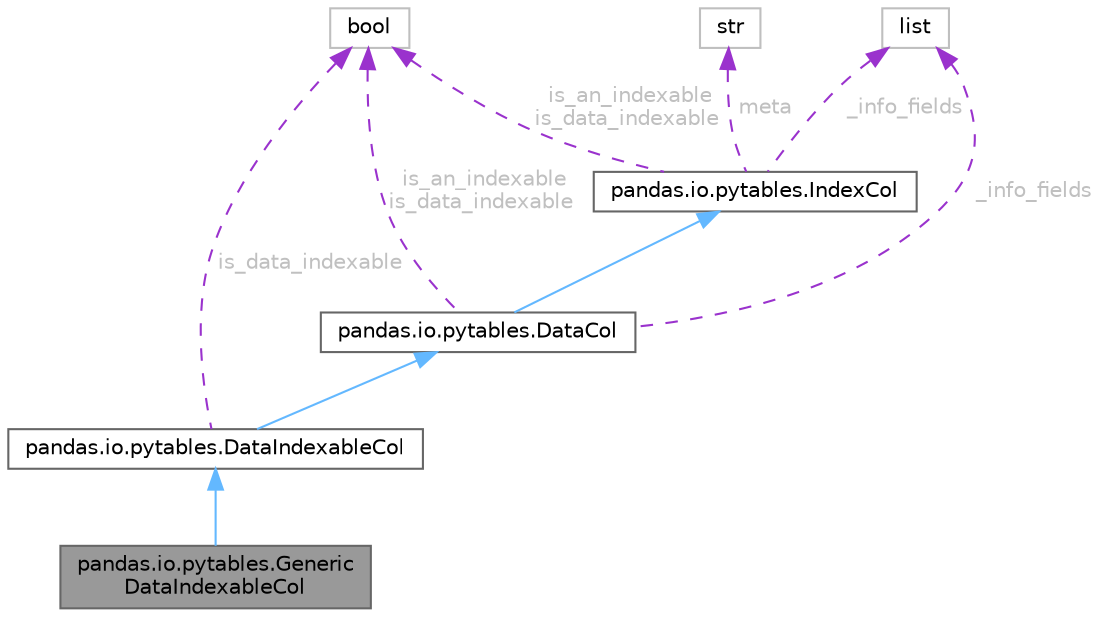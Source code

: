 digraph "pandas.io.pytables.GenericDataIndexableCol"
{
 // LATEX_PDF_SIZE
  bgcolor="transparent";
  edge [fontname=Helvetica,fontsize=10,labelfontname=Helvetica,labelfontsize=10];
  node [fontname=Helvetica,fontsize=10,shape=box,height=0.2,width=0.4];
  Node1 [id="Node000001",label="pandas.io.pytables.Generic\lDataIndexableCol",height=0.2,width=0.4,color="gray40", fillcolor="grey60", style="filled", fontcolor="black",tooltip=" "];
  Node2 -> Node1 [id="edge1_Node000001_Node000002",dir="back",color="steelblue1",style="solid",tooltip=" "];
  Node2 [id="Node000002",label="pandas.io.pytables.DataIndexableCol",height=0.2,width=0.4,color="gray40", fillcolor="white", style="filled",URL="$d6/d14/classpandas_1_1io_1_1pytables_1_1DataIndexableCol.html",tooltip=" "];
  Node3 -> Node2 [id="edge2_Node000002_Node000003",dir="back",color="steelblue1",style="solid",tooltip=" "];
  Node3 [id="Node000003",label="pandas.io.pytables.DataCol",height=0.2,width=0.4,color="gray40", fillcolor="white", style="filled",URL="$d0/d0a/classpandas_1_1io_1_1pytables_1_1DataCol.html",tooltip=" "];
  Node4 -> Node3 [id="edge3_Node000003_Node000004",dir="back",color="steelblue1",style="solid",tooltip=" "];
  Node4 [id="Node000004",label="pandas.io.pytables.IndexCol",height=0.2,width=0.4,color="gray40", fillcolor="white", style="filled",URL="$d6/d67/classpandas_1_1io_1_1pytables_1_1IndexCol.html",tooltip=" "];
  Node5 -> Node4 [id="edge4_Node000004_Node000005",dir="back",color="darkorchid3",style="dashed",tooltip=" ",label=" is_an_indexable\nis_data_indexable",fontcolor="grey" ];
  Node5 [id="Node000005",label="bool",height=0.2,width=0.4,color="grey75", fillcolor="white", style="filled",tooltip=" "];
  Node6 -> Node4 [id="edge5_Node000004_Node000006",dir="back",color="darkorchid3",style="dashed",tooltip=" ",label=" _info_fields",fontcolor="grey" ];
  Node6 [id="Node000006",label="list",height=0.2,width=0.4,color="grey75", fillcolor="white", style="filled",tooltip=" "];
  Node7 -> Node4 [id="edge6_Node000004_Node000007",dir="back",color="darkorchid3",style="dashed",tooltip=" ",label=" meta",fontcolor="grey" ];
  Node7 [id="Node000007",label="str",height=0.2,width=0.4,color="grey75", fillcolor="white", style="filled",tooltip=" "];
  Node5 -> Node3 [id="edge7_Node000003_Node000005",dir="back",color="darkorchid3",style="dashed",tooltip=" ",label=" is_an_indexable\nis_data_indexable",fontcolor="grey" ];
  Node6 -> Node3 [id="edge8_Node000003_Node000006",dir="back",color="darkorchid3",style="dashed",tooltip=" ",label=" _info_fields",fontcolor="grey" ];
  Node5 -> Node2 [id="edge9_Node000002_Node000005",dir="back",color="darkorchid3",style="dashed",tooltip=" ",label=" is_data_indexable",fontcolor="grey" ];
}
